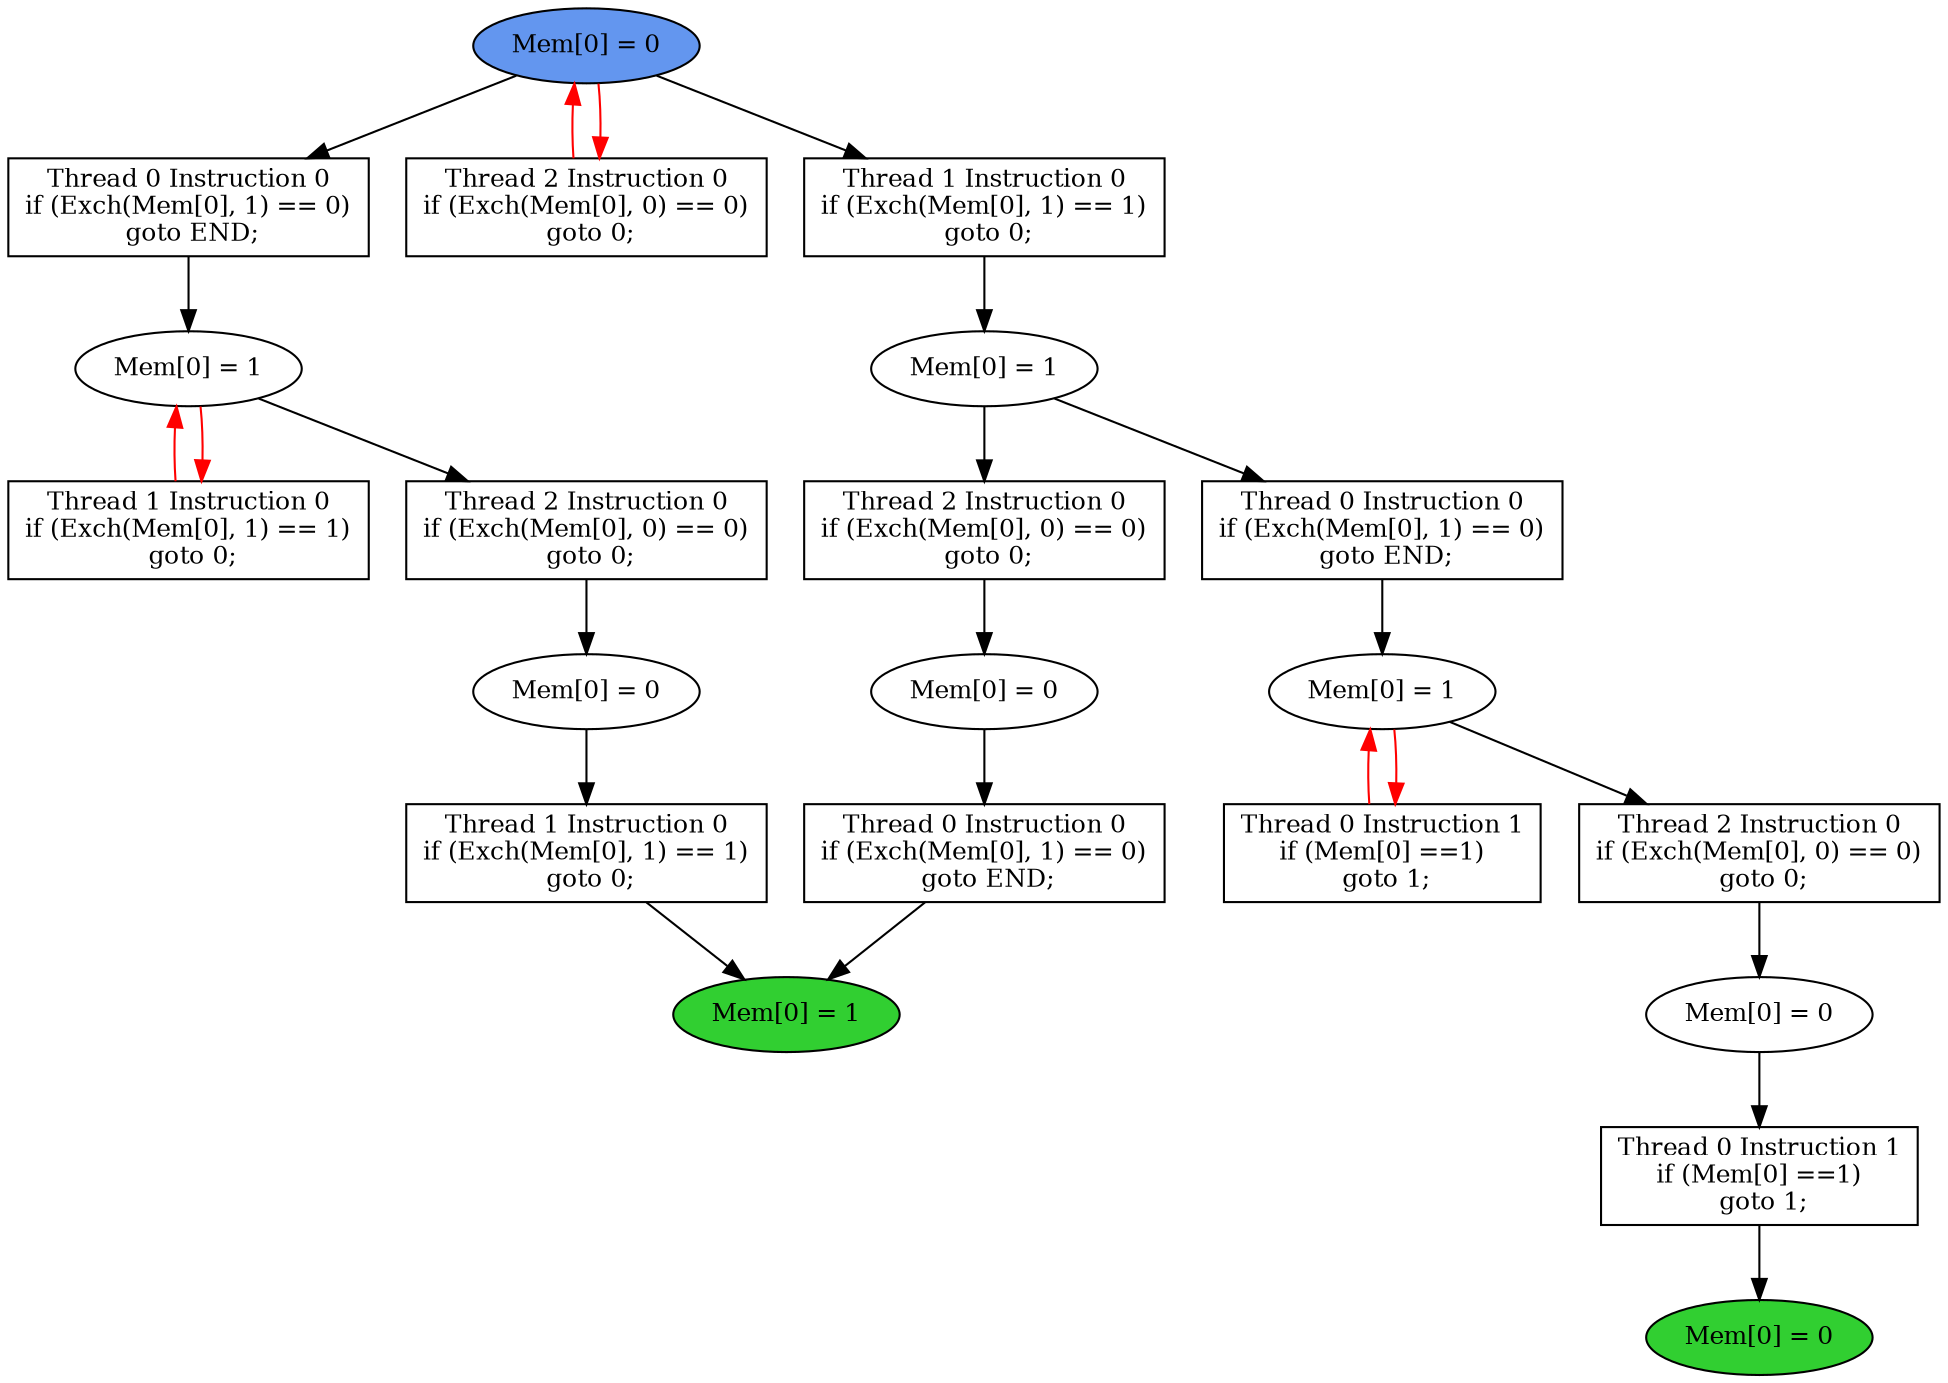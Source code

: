 digraph "graph" {
graph [fontsize=12]
node [fontsize=12]
edge [fontsize=12]
rankdir=TB;
"N18" -> "N14" [uuid = "<A0, END0>", color = "#000000", fontcolor = "#ffffff", style = "solid", label = "", dir = "forward", weight = "1"]
"N30" -> "N29" [uuid = "<A1, S5>", color = "#000000", fontcolor = "#ffffff", style = "solid", label = "", dir = "forward", weight = "1"]
"N28" -> "N27" [uuid = "<A2, S4>", color = "#ff0000", fontcolor = "#ffffff", style = "solid", label = "", dir = "back", weight = "1"]
"N29" -> "N26" [uuid = "<A3, S5>", color = "#ff0000", fontcolor = "#ffffff", style = "solid", label = "", dir = "back", weight = "1"]
"N31" -> "N28" [uuid = "<A4, S4>", color = "#000000", fontcolor = "#ffffff", style = "solid", label = "", dir = "forward", weight = "1"]
"N20" -> "N19" [uuid = "<A5, S3>", color = "#000000", fontcolor = "#ffffff", style = "solid", label = "", dir = "forward", weight = "1"]
"N17" -> "N16" [uuid = "<A6, S2>", color = "#000000", fontcolor = "#ffffff", style = "solid", label = "", dir = "forward", weight = "1"]
"N13" -> "N12" [uuid = "<A7, S1>", color = "#000000", fontcolor = "#ffffff", style = "solid", label = "", dir = "forward", weight = "1"]
"N34" -> "N25" [uuid = "<A8, START>", color = "#ff0000", fontcolor = "#ffffff", style = "solid", label = "", dir = "back", weight = "1"]
"N15" -> "N14" [uuid = "<A9, END0>", color = "#000000", fontcolor = "#ffffff", style = "solid", label = "", dir = "forward", weight = "1"]
"N33" -> "N32" [uuid = "<A10, S0>", color = "#000000", fontcolor = "#ffffff", style = "solid", label = "", dir = "forward", weight = "1"]
"N11" -> "N10" [uuid = "<A11, END1>", color = "#000000", fontcolor = "#ffffff", style = "solid", label = "", dir = "forward", weight = "1"]
"N19" -> "N18" [uuid = "<A0, S3>", color = "#000000", fontcolor = "#ffffff", style = "solid", label = "", dir = "forward", weight = "1"]
"N34" -> "N30" [uuid = "<A1, START>", color = "#000000", fontcolor = "#ffffff", style = "solid", label = "", dir = "forward", weight = "1"]
"N28" -> "N27" [uuid = "<A2, S4>", color = "#ff0000", fontcolor = "#ffffff", style = "solid", label = "", dir = "forward", weight = "1"]
"N29" -> "N26" [uuid = "<A3, S5>", color = "#ff0000", fontcolor = "#ffffff", style = "solid", label = "", dir = "forward", weight = "1"]
"N32" -> "N31" [uuid = "<A4, S0>", color = "#000000", fontcolor = "#ffffff", style = "solid", label = "", dir = "forward", weight = "1"]
"N32" -> "N20" [uuid = "<A5, S0>", color = "#000000", fontcolor = "#ffffff", style = "solid", label = "", dir = "forward", weight = "1"]
"N29" -> "N17" [uuid = "<A6, S5>", color = "#000000", fontcolor = "#ffffff", style = "solid", label = "", dir = "forward", weight = "1"]
"N28" -> "N13" [uuid = "<A7, S4>", color = "#000000", fontcolor = "#ffffff", style = "solid", label = "", dir = "forward", weight = "1"]
"N34" -> "N25" [uuid = "<A8, START>", color = "#ff0000", fontcolor = "#ffffff", style = "solid", label = "", dir = "forward", weight = "1"]
"N16" -> "N15" [uuid = "<A9, S2>", color = "#000000", fontcolor = "#ffffff", style = "solid", label = "", dir = "forward", weight = "1"]
"N34" -> "N33" [uuid = "<A10, START>", color = "#000000", fontcolor = "#ffffff", style = "solid", label = "", dir = "forward", weight = "1"]
"N12" -> "N11" [uuid = "<A11, S1>", color = "#000000", fontcolor = "#ffffff", style = "solid", label = "", dir = "forward", weight = "1"]
"N10" [uuid="END1", label="Mem[0] = 0", fillcolor = "#31cf31", fontcolor = "#000000", shape = "ellipse", style = "filled, solid"]
"N11" [uuid="A11", label="Thread 0 Instruction 1
if (Mem[0] ==1)
 goto 1;", fillcolor = "#ffffff", fontcolor = "#000000", shape = "box", style = "filled, solid"]
"N12" [uuid="S1", label="Mem[0] = 0", fillcolor = "#ffffff", fontcolor = "#000000", shape = "ellipse", style = "filled, solid"]
"N13" [uuid="A7", label="Thread 2 Instruction 0
if (Exch(Mem[0], 0) == 0)
 goto 0;", fillcolor = "#ffffff", fontcolor = "#000000", shape = "box", style = "filled, solid"]
"N14" [uuid="END0", label="Mem[0] = 1", fillcolor = "#31cf31", fontcolor = "#000000", shape = "ellipse", style = "filled, solid"]
"N15" [uuid="A9", label="Thread 1 Instruction 0
if (Exch(Mem[0], 1) == 1)
 goto 0;", fillcolor = "#ffffff", fontcolor = "#000000", shape = "box", style = "filled, solid"]
"N16" [uuid="S2", label="Mem[0] = 0", fillcolor = "#ffffff", fontcolor = "#000000", shape = "ellipse", style = "filled, solid"]
"N17" [uuid="A6", label="Thread 2 Instruction 0
if (Exch(Mem[0], 0) == 0)
 goto 0;", fillcolor = "#ffffff", fontcolor = "#000000", shape = "box", style = "filled, solid"]
"N18" [uuid="A0", label="Thread 0 Instruction 0
if (Exch(Mem[0], 1) == 0)
 goto END;", fillcolor = "#ffffff", fontcolor = "#000000", shape = "box", style = "filled, solid"]
"N19" [uuid="S3", label="Mem[0] = 0", fillcolor = "#ffffff", fontcolor = "#000000", shape = "ellipse", style = "filled, solid"]
"N20" [uuid="A5", label="Thread 2 Instruction 0
if (Exch(Mem[0], 0) == 0)
 goto 0;", fillcolor = "#ffffff", fontcolor = "#000000", shape = "box", style = "filled, solid"]
"N25" [uuid="A8", label="Thread 2 Instruction 0
if (Exch(Mem[0], 0) == 0)
 goto 0;", fillcolor = "#ffffff", fontcolor = "#000000", shape = "box", style = "filled, solid"]
"N26" [uuid="A3", label="Thread 1 Instruction 0
if (Exch(Mem[0], 1) == 1)
 goto 0;", fillcolor = "#ffffff", fontcolor = "#000000", shape = "box", style = "filled, solid"]
"N27" [uuid="A2", label="Thread 0 Instruction 1
if (Mem[0] ==1)
 goto 1;", fillcolor = "#ffffff", fontcolor = "#000000", shape = "box", style = "filled, solid"]
"N28" [uuid="S4", label="Mem[0] = 1", fillcolor = "#ffffff", fontcolor = "#000000", shape = "ellipse", style = "filled, solid"]
"N29" [uuid="S5", label="Mem[0] = 1", fillcolor = "#ffffff", fontcolor = "#000000", shape = "ellipse", style = "filled, solid"]
"N30" [uuid="A1", label="Thread 0 Instruction 0
if (Exch(Mem[0], 1) == 0)
 goto END;", fillcolor = "#ffffff", fontcolor = "#000000", shape = "box", style = "filled, solid"]
"N31" [uuid="A4", label="Thread 0 Instruction 0
if (Exch(Mem[0], 1) == 0)
 goto END;", fillcolor = "#ffffff", fontcolor = "#000000", shape = "box", style = "filled, solid"]
"N32" [uuid="S0", label="Mem[0] = 1", fillcolor = "#ffffff", fontcolor = "#000000", shape = "ellipse", style = "filled, solid"]
"N33" [uuid="A10", label="Thread 1 Instruction 0
if (Exch(Mem[0], 1) == 1)
 goto 0;", fillcolor = "#ffffff", fontcolor = "#000000", shape = "box", style = "filled, solid"]
"N34" [uuid="START", label="Mem[0] = 0", fillcolor = "#6396ef", fontcolor = "#000000", shape = "ellipse", style = "filled, solid"]
}